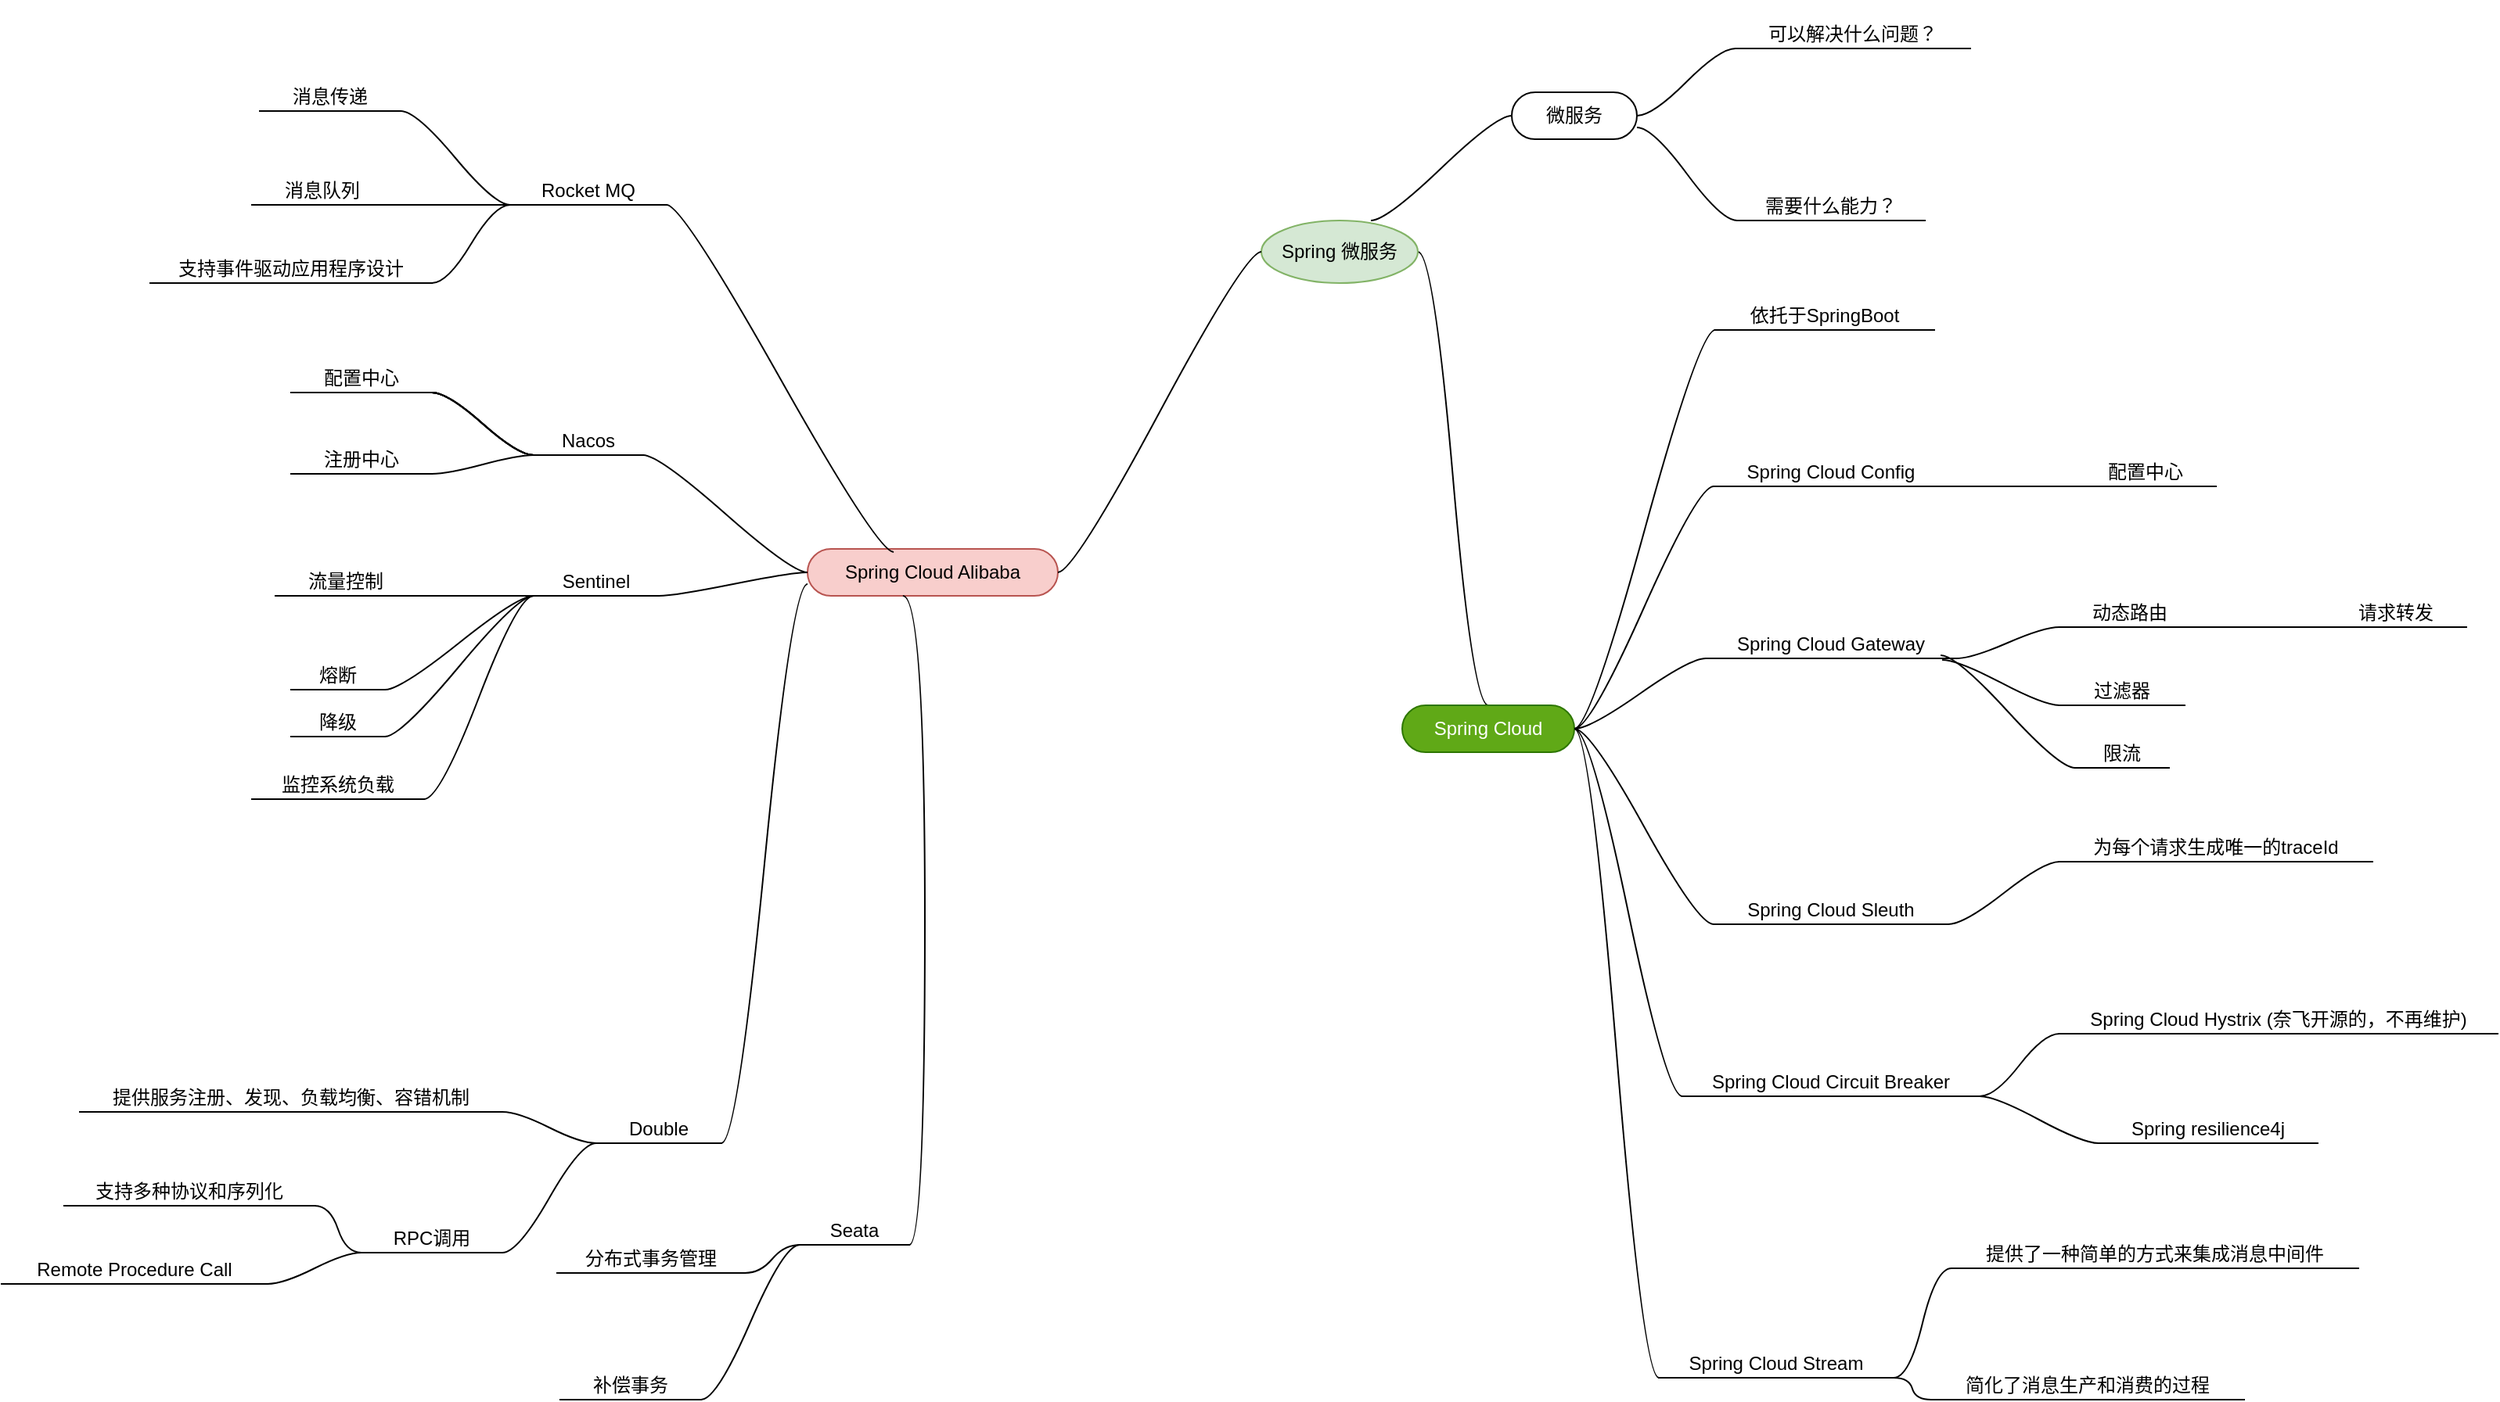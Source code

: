 <mxfile border="50" scale="3" compressed="false" locked="false" version="24.7.7">
  <diagram name="Blank" id="YmL12bMKpDGza6XwsDPr">
    <mxGraphModel dx="2634" dy="1180" grid="1" gridSize="10" guides="1" tooltips="1" connect="1" arrows="1" fold="1" page="0" pageScale="1" pageWidth="827" pageHeight="1169" background="none" math="1" shadow="0">
      <root>
        <mxCell id="X5NqExCQtvZxIxQ7pmgY-0" />
        <mxCell id="1" parent="X5NqExCQtvZxIxQ7pmgY-0" />
        <mxCell id="QuqLu52hexchTlI0sAiY-224" style="edgeStyle=entityRelationEdgeStyle;rounded=0;orthogonalLoop=1;jettySize=auto;html=1;startArrow=none;endArrow=none;segment=10;curved=1;sourcePerimeterSpacing=0;targetPerimeterSpacing=0;entryX=0.5;entryY=0;entryDx=0;entryDy=0;" edge="1" parent="1" source="QuqLu52hexchTlI0sAiY-86" target="QuqLu52hexchTlI0sAiY-193">
          <mxGeometry relative="1" as="geometry" />
        </mxCell>
        <mxCell id="QuqLu52hexchTlI0sAiY-86" value="Spring 微服务" style="ellipse;whiteSpace=wrap;html=1;align=center;newEdgeStyle={&quot;edgeStyle&quot;:&quot;entityRelationEdgeStyle&quot;,&quot;startArrow&quot;:&quot;none&quot;,&quot;endArrow&quot;:&quot;none&quot;,&quot;segment&quot;:10,&quot;curved&quot;:1,&quot;sourcePerimeterSpacing&quot;:0,&quot;targetPerimeterSpacing&quot;:0};treeFolding=1;treeMoving=1;fillColor=#d5e8d4;strokeColor=#82b366;" vertex="1" parent="1">
          <mxGeometry x="-110" y="-40" width="100" height="40" as="geometry" />
        </mxCell>
        <mxCell id="QuqLu52hexchTlI0sAiY-99" value="微服务" style="whiteSpace=wrap;html=1;rounded=1;arcSize=50;align=center;verticalAlign=middle;strokeWidth=1;autosize=1;spacing=4;treeFolding=1;treeMoving=1;newEdgeStyle={&quot;edgeStyle&quot;:&quot;entityRelationEdgeStyle&quot;,&quot;startArrow&quot;:&quot;none&quot;,&quot;endArrow&quot;:&quot;none&quot;,&quot;segment&quot;:10,&quot;curved&quot;:1,&quot;sourcePerimeterSpacing&quot;:0,&quot;targetPerimeterSpacing&quot;:0};" vertex="1" parent="1">
          <mxGeometry x="50" y="-122" width="80" height="30" as="geometry" />
        </mxCell>
        <mxCell id="QuqLu52hexchTlI0sAiY-100" value="" style="edgeStyle=entityRelationEdgeStyle;startArrow=none;endArrow=none;segment=10;curved=1;sourcePerimeterSpacing=0;targetPerimeterSpacing=0;rounded=0;exitX=0.7;exitY=0;exitDx=0;exitDy=0;exitPerimeter=0;" edge="1" target="QuqLu52hexchTlI0sAiY-99" parent="1" source="QuqLu52hexchTlI0sAiY-86">
          <mxGeometry relative="1" as="geometry">
            <mxPoint x="10" y="-80" as="sourcePoint" />
          </mxGeometry>
        </mxCell>
        <mxCell id="QuqLu52hexchTlI0sAiY-101" value="可以解决什么问题？" style="whiteSpace=wrap;html=1;shape=partialRectangle;top=0;left=0;bottom=1;right=0;points=[[0,1],[1,1]];fillColor=none;align=center;verticalAlign=bottom;routingCenterY=0.5;snapToPoint=1;recursiveResize=0;autosize=1;treeFolding=1;treeMoving=1;newEdgeStyle={&quot;edgeStyle&quot;:&quot;entityRelationEdgeStyle&quot;,&quot;startArrow&quot;:&quot;none&quot;,&quot;endArrow&quot;:&quot;none&quot;,&quot;segment&quot;:10,&quot;curved&quot;:1,&quot;sourcePerimeterSpacing&quot;:0,&quot;targetPerimeterSpacing&quot;:0};" vertex="1" parent="1">
          <mxGeometry x="193" y="-180" width="150" height="30" as="geometry" />
        </mxCell>
        <mxCell id="QuqLu52hexchTlI0sAiY-102" value="" style="edgeStyle=entityRelationEdgeStyle;startArrow=none;endArrow=none;segment=10;curved=1;sourcePerimeterSpacing=0;targetPerimeterSpacing=0;rounded=0;" edge="1" target="QuqLu52hexchTlI0sAiY-101" parent="1" source="QuqLu52hexchTlI0sAiY-99">
          <mxGeometry relative="1" as="geometry">
            <mxPoint x="150" y="-130" as="sourcePoint" />
          </mxGeometry>
        </mxCell>
        <mxCell id="QuqLu52hexchTlI0sAiY-133" value="需要什么能力？" style="whiteSpace=wrap;html=1;shape=partialRectangle;top=0;left=0;bottom=1;right=0;points=[[0,1],[1,1]];fillColor=none;align=center;verticalAlign=bottom;routingCenterY=0.5;snapToPoint=1;recursiveResize=0;autosize=1;treeFolding=1;treeMoving=1;newEdgeStyle={&quot;edgeStyle&quot;:&quot;entityRelationEdgeStyle&quot;,&quot;startArrow&quot;:&quot;none&quot;,&quot;endArrow&quot;:&quot;none&quot;,&quot;segment&quot;:10,&quot;curved&quot;:1,&quot;sourcePerimeterSpacing&quot;:0,&quot;targetPerimeterSpacing&quot;:0};" vertex="1" parent="1">
          <mxGeometry x="194" y="-70" width="120" height="30" as="geometry" />
        </mxCell>
        <mxCell id="QuqLu52hexchTlI0sAiY-134" value="" style="edgeStyle=entityRelationEdgeStyle;startArrow=none;endArrow=none;segment=10;curved=1;sourcePerimeterSpacing=0;targetPerimeterSpacing=0;rounded=0;exitX=1;exitY=0.75;exitDx=0;exitDy=0;" edge="1" target="QuqLu52hexchTlI0sAiY-133" parent="1" source="QuqLu52hexchTlI0sAiY-99">
          <mxGeometry relative="1" as="geometry">
            <mxPoint x="150" y="-20" as="sourcePoint" />
          </mxGeometry>
        </mxCell>
        <mxCell id="QuqLu52hexchTlI0sAiY-135" value="Spring Cloud Alibaba" style="whiteSpace=wrap;html=1;rounded=1;arcSize=50;align=center;verticalAlign=middle;strokeWidth=1;autosize=1;spacing=4;treeFolding=1;treeMoving=1;newEdgeStyle={&quot;edgeStyle&quot;:&quot;entityRelationEdgeStyle&quot;,&quot;startArrow&quot;:&quot;none&quot;,&quot;endArrow&quot;:&quot;none&quot;,&quot;segment&quot;:10,&quot;curved&quot;:1,&quot;sourcePerimeterSpacing&quot;:0,&quot;targetPerimeterSpacing&quot;:0};fillColor=#f8cecc;strokeColor=#b85450;" vertex="1" parent="1">
          <mxGeometry x="-400" y="170" width="160" height="30" as="geometry" />
        </mxCell>
        <mxCell id="QuqLu52hexchTlI0sAiY-136" value="" style="edgeStyle=entityRelationEdgeStyle;startArrow=none;endArrow=none;segment=10;curved=1;sourcePerimeterSpacing=0;targetPerimeterSpacing=0;rounded=0;exitX=0;exitY=0.5;exitDx=0;exitDy=0;" edge="1" target="QuqLu52hexchTlI0sAiY-135" parent="1" source="QuqLu52hexchTlI0sAiY-86">
          <mxGeometry relative="1" as="geometry">
            <mxPoint x="-290" y="60" as="sourcePoint" />
          </mxGeometry>
        </mxCell>
        <mxCell id="QuqLu52hexchTlI0sAiY-146" value="" style="edgeStyle=entityRelationEdgeStyle;rounded=0;orthogonalLoop=1;jettySize=auto;html=1;startArrow=none;endArrow=none;segment=10;curved=1;sourcePerimeterSpacing=0;targetPerimeterSpacing=0;" edge="1" parent="1" source="QuqLu52hexchTlI0sAiY-137" target="QuqLu52hexchTlI0sAiY-145">
          <mxGeometry relative="1" as="geometry" />
        </mxCell>
        <mxCell id="QuqLu52hexchTlI0sAiY-147" value="" style="edgeStyle=entityRelationEdgeStyle;rounded=0;orthogonalLoop=1;jettySize=auto;html=1;startArrow=none;endArrow=none;segment=10;curved=1;sourcePerimeterSpacing=0;targetPerimeterSpacing=0;" edge="1" parent="1" source="QuqLu52hexchTlI0sAiY-137" target="QuqLu52hexchTlI0sAiY-145">
          <mxGeometry relative="1" as="geometry" />
        </mxCell>
        <mxCell id="QuqLu52hexchTlI0sAiY-150" value="" style="edgeStyle=entityRelationEdgeStyle;rounded=0;orthogonalLoop=1;jettySize=auto;html=1;startArrow=none;endArrow=none;segment=10;curved=1;sourcePerimeterSpacing=0;targetPerimeterSpacing=0;" edge="1" parent="1" source="QuqLu52hexchTlI0sAiY-137" target="QuqLu52hexchTlI0sAiY-145">
          <mxGeometry relative="1" as="geometry" />
        </mxCell>
        <mxCell id="QuqLu52hexchTlI0sAiY-151" value="" style="edgeStyle=entityRelationEdgeStyle;rounded=0;orthogonalLoop=1;jettySize=auto;html=1;startArrow=none;endArrow=none;segment=10;curved=1;sourcePerimeterSpacing=0;targetPerimeterSpacing=0;" edge="1" parent="1" source="QuqLu52hexchTlI0sAiY-137" target="QuqLu52hexchTlI0sAiY-145">
          <mxGeometry relative="1" as="geometry" />
        </mxCell>
        <mxCell id="QuqLu52hexchTlI0sAiY-152" value="" style="edgeStyle=entityRelationEdgeStyle;rounded=0;orthogonalLoop=1;jettySize=auto;html=1;startArrow=none;endArrow=none;segment=10;curved=1;sourcePerimeterSpacing=0;targetPerimeterSpacing=0;" edge="1" parent="1" source="QuqLu52hexchTlI0sAiY-137" target="QuqLu52hexchTlI0sAiY-145">
          <mxGeometry relative="1" as="geometry" />
        </mxCell>
        <mxCell id="QuqLu52hexchTlI0sAiY-137" value="Nacos" style="whiteSpace=wrap;html=1;shape=partialRectangle;top=0;left=0;bottom=1;right=0;points=[[0,1],[1,1]];fillColor=none;align=center;verticalAlign=bottom;routingCenterY=0.5;snapToPoint=1;recursiveResize=0;autosize=1;treeFolding=1;treeMoving=1;newEdgeStyle={&quot;edgeStyle&quot;:&quot;entityRelationEdgeStyle&quot;,&quot;startArrow&quot;:&quot;none&quot;,&quot;endArrow&quot;:&quot;none&quot;,&quot;segment&quot;:10,&quot;curved&quot;:1,&quot;sourcePerimeterSpacing&quot;:0,&quot;targetPerimeterSpacing&quot;:0};" vertex="1" parent="1">
          <mxGeometry x="-575" y="80" width="70" height="30" as="geometry" />
        </mxCell>
        <mxCell id="QuqLu52hexchTlI0sAiY-138" value="" style="edgeStyle=entityRelationEdgeStyle;startArrow=none;endArrow=none;segment=10;curved=1;sourcePerimeterSpacing=0;targetPerimeterSpacing=0;rounded=0;exitX=0;exitY=0.5;exitDx=0;exitDy=0;" edge="1" target="QuqLu52hexchTlI0sAiY-137" parent="1" source="QuqLu52hexchTlI0sAiY-135">
          <mxGeometry relative="1" as="geometry">
            <mxPoint x="-670" y="210" as="sourcePoint" />
          </mxGeometry>
        </mxCell>
        <mxCell id="QuqLu52hexchTlI0sAiY-158" value="" style="edgeStyle=entityRelationEdgeStyle;rounded=0;orthogonalLoop=1;jettySize=auto;html=1;startArrow=none;endArrow=none;segment=10;curved=1;sourcePerimeterSpacing=0;targetPerimeterSpacing=0;" edge="1" parent="1" source="QuqLu52hexchTlI0sAiY-141" target="QuqLu52hexchTlI0sAiY-157">
          <mxGeometry relative="1" as="geometry" />
        </mxCell>
        <mxCell id="QuqLu52hexchTlI0sAiY-160" value="" style="edgeStyle=entityRelationEdgeStyle;rounded=0;orthogonalLoop=1;jettySize=auto;html=1;startArrow=none;endArrow=none;segment=10;curved=1;sourcePerimeterSpacing=0;targetPerimeterSpacing=0;" edge="1" parent="1" source="QuqLu52hexchTlI0sAiY-141" target="QuqLu52hexchTlI0sAiY-159">
          <mxGeometry relative="1" as="geometry" />
        </mxCell>
        <mxCell id="QuqLu52hexchTlI0sAiY-162" value="" style="edgeStyle=entityRelationEdgeStyle;rounded=0;orthogonalLoop=1;jettySize=auto;html=1;startArrow=none;endArrow=none;segment=10;curved=1;sourcePerimeterSpacing=0;targetPerimeterSpacing=0;" edge="1" parent="1" source="QuqLu52hexchTlI0sAiY-141" target="QuqLu52hexchTlI0sAiY-161">
          <mxGeometry relative="1" as="geometry" />
        </mxCell>
        <mxCell id="QuqLu52hexchTlI0sAiY-164" value="" style="edgeStyle=entityRelationEdgeStyle;rounded=0;orthogonalLoop=1;jettySize=auto;html=1;startArrow=none;endArrow=none;segment=10;curved=1;sourcePerimeterSpacing=0;targetPerimeterSpacing=0;" edge="1" parent="1" source="QuqLu52hexchTlI0sAiY-141" target="QuqLu52hexchTlI0sAiY-163">
          <mxGeometry relative="1" as="geometry" />
        </mxCell>
        <mxCell id="QuqLu52hexchTlI0sAiY-141" value="Sentinel" style="whiteSpace=wrap;html=1;shape=partialRectangle;top=0;left=0;bottom=1;right=0;points=[[0,1],[1,1]];fillColor=none;align=center;verticalAlign=bottom;routingCenterY=0.5;snapToPoint=1;recursiveResize=0;autosize=1;treeFolding=1;treeMoving=1;newEdgeStyle={&quot;edgeStyle&quot;:&quot;entityRelationEdgeStyle&quot;,&quot;startArrow&quot;:&quot;none&quot;,&quot;endArrow&quot;:&quot;none&quot;,&quot;segment&quot;:10,&quot;curved&quot;:1,&quot;sourcePerimeterSpacing&quot;:0,&quot;targetPerimeterSpacing&quot;:0};" vertex="1" parent="1">
          <mxGeometry x="-575" y="170" width="80" height="30" as="geometry" />
        </mxCell>
        <mxCell id="QuqLu52hexchTlI0sAiY-142" value="" style="edgeStyle=entityRelationEdgeStyle;startArrow=none;endArrow=none;segment=10;curved=1;sourcePerimeterSpacing=0;targetPerimeterSpacing=0;rounded=0;exitX=0;exitY=0.5;exitDx=0;exitDy=0;" edge="1" target="QuqLu52hexchTlI0sAiY-141" parent="1" source="QuqLu52hexchTlI0sAiY-135">
          <mxGeometry relative="1" as="geometry">
            <mxPoint x="-615" y="220" as="sourcePoint" />
          </mxGeometry>
        </mxCell>
        <mxCell id="QuqLu52hexchTlI0sAiY-156" value="" style="edgeStyle=entityRelationEdgeStyle;rounded=0;orthogonalLoop=1;jettySize=auto;html=1;startArrow=none;endArrow=none;segment=10;curved=1;sourcePerimeterSpacing=0;targetPerimeterSpacing=0;exitX=0;exitY=1;exitDx=0;exitDy=0;" edge="1" parent="1" source="QuqLu52hexchTlI0sAiY-137" target="QuqLu52hexchTlI0sAiY-155">
          <mxGeometry relative="1" as="geometry" />
        </mxCell>
        <mxCell id="QuqLu52hexchTlI0sAiY-145" value="配置中心" style="whiteSpace=wrap;html=1;shape=partialRectangle;top=0;left=0;bottom=1;right=0;points=[[0,1],[1,1]];fillColor=none;align=center;verticalAlign=bottom;routingCenterY=0.5;snapToPoint=1;recursiveResize=0;autosize=1;treeFolding=1;treeMoving=1;newEdgeStyle={&quot;edgeStyle&quot;:&quot;entityRelationEdgeStyle&quot;,&quot;startArrow&quot;:&quot;none&quot;,&quot;endArrow&quot;:&quot;none&quot;,&quot;segment&quot;:10,&quot;curved&quot;:1,&quot;sourcePerimeterSpacing&quot;:0,&quot;targetPerimeterSpacing&quot;:0};" vertex="1" parent="1">
          <mxGeometry x="-730" y="40" width="90" height="30" as="geometry" />
        </mxCell>
        <mxCell id="QuqLu52hexchTlI0sAiY-155" value="注册中心" style="whiteSpace=wrap;html=1;shape=partialRectangle;top=0;left=0;bottom=1;right=0;points=[[0,1],[1,1]];fillColor=none;align=center;verticalAlign=bottom;routingCenterY=0.5;snapToPoint=1;recursiveResize=0;autosize=1;treeFolding=1;treeMoving=1;newEdgeStyle={&quot;edgeStyle&quot;:&quot;entityRelationEdgeStyle&quot;,&quot;startArrow&quot;:&quot;none&quot;,&quot;endArrow&quot;:&quot;none&quot;,&quot;segment&quot;:10,&quot;curved&quot;:1,&quot;sourcePerimeterSpacing&quot;:0,&quot;targetPerimeterSpacing&quot;:0};" vertex="1" parent="1">
          <mxGeometry x="-730" y="92" width="90" height="30" as="geometry" />
        </mxCell>
        <mxCell id="QuqLu52hexchTlI0sAiY-157" value="流量控制" style="whiteSpace=wrap;html=1;shape=partialRectangle;top=0;left=0;bottom=1;right=0;points=[[0,1],[1,1]];fillColor=none;align=center;verticalAlign=bottom;routingCenterY=0.5;snapToPoint=1;recursiveResize=0;autosize=1;treeFolding=1;treeMoving=1;newEdgeStyle={&quot;edgeStyle&quot;:&quot;entityRelationEdgeStyle&quot;,&quot;startArrow&quot;:&quot;none&quot;,&quot;endArrow&quot;:&quot;none&quot;,&quot;segment&quot;:10,&quot;curved&quot;:1,&quot;sourcePerimeterSpacing&quot;:0,&quot;targetPerimeterSpacing&quot;:0};" vertex="1" parent="1">
          <mxGeometry x="-740" y="170" width="90" height="30" as="geometry" />
        </mxCell>
        <mxCell id="QuqLu52hexchTlI0sAiY-159" value="熔断" style="whiteSpace=wrap;html=1;shape=partialRectangle;top=0;left=0;bottom=1;right=0;points=[[0,1],[1,1]];fillColor=none;align=center;verticalAlign=bottom;routingCenterY=0.5;snapToPoint=1;recursiveResize=0;autosize=1;treeFolding=1;treeMoving=1;newEdgeStyle={&quot;edgeStyle&quot;:&quot;entityRelationEdgeStyle&quot;,&quot;startArrow&quot;:&quot;none&quot;,&quot;endArrow&quot;:&quot;none&quot;,&quot;segment&quot;:10,&quot;curved&quot;:1,&quot;sourcePerimeterSpacing&quot;:0,&quot;targetPerimeterSpacing&quot;:0};" vertex="1" parent="1">
          <mxGeometry x="-730" y="230" width="60" height="30" as="geometry" />
        </mxCell>
        <mxCell id="QuqLu52hexchTlI0sAiY-161" value="降级" style="whiteSpace=wrap;html=1;shape=partialRectangle;top=0;left=0;bottom=1;right=0;points=[[0,1],[1,1]];fillColor=none;align=center;verticalAlign=bottom;routingCenterY=0.5;snapToPoint=1;recursiveResize=0;autosize=1;treeFolding=1;treeMoving=1;newEdgeStyle={&quot;edgeStyle&quot;:&quot;entityRelationEdgeStyle&quot;,&quot;startArrow&quot;:&quot;none&quot;,&quot;endArrow&quot;:&quot;none&quot;,&quot;segment&quot;:10,&quot;curved&quot;:1,&quot;sourcePerimeterSpacing&quot;:0,&quot;targetPerimeterSpacing&quot;:0};" vertex="1" parent="1">
          <mxGeometry x="-730" y="260" width="60" height="30" as="geometry" />
        </mxCell>
        <mxCell id="QuqLu52hexchTlI0sAiY-163" value="监控系统负载" style="whiteSpace=wrap;html=1;shape=partialRectangle;top=0;left=0;bottom=1;right=0;points=[[0,1],[1,1]];fillColor=none;align=center;verticalAlign=bottom;routingCenterY=0.5;snapToPoint=1;recursiveResize=0;autosize=1;treeFolding=1;treeMoving=1;newEdgeStyle={&quot;edgeStyle&quot;:&quot;entityRelationEdgeStyle&quot;,&quot;startArrow&quot;:&quot;none&quot;,&quot;endArrow&quot;:&quot;none&quot;,&quot;segment&quot;:10,&quot;curved&quot;:1,&quot;sourcePerimeterSpacing&quot;:0,&quot;targetPerimeterSpacing&quot;:0};" vertex="1" parent="1">
          <mxGeometry x="-755" y="300" width="110" height="30" as="geometry" />
        </mxCell>
        <mxCell id="QuqLu52hexchTlI0sAiY-168" value="" style="edgeStyle=entityRelationEdgeStyle;rounded=0;orthogonalLoop=1;jettySize=auto;html=1;startArrow=none;endArrow=none;segment=10;curved=1;sourcePerimeterSpacing=0;targetPerimeterSpacing=0;" edge="1" parent="1" source="QuqLu52hexchTlI0sAiY-165" target="QuqLu52hexchTlI0sAiY-167">
          <mxGeometry relative="1" as="geometry" />
        </mxCell>
        <mxCell id="QuqLu52hexchTlI0sAiY-174" value="" style="edgeStyle=entityRelationEdgeStyle;rounded=0;orthogonalLoop=1;jettySize=auto;html=1;startArrow=none;endArrow=none;segment=10;curved=1;sourcePerimeterSpacing=0;targetPerimeterSpacing=0;" edge="1" parent="1" source="QuqLu52hexchTlI0sAiY-165" target="QuqLu52hexchTlI0sAiY-173">
          <mxGeometry relative="1" as="geometry" />
        </mxCell>
        <mxCell id="QuqLu52hexchTlI0sAiY-165" value="Double" style="whiteSpace=wrap;html=1;shape=partialRectangle;top=0;left=0;bottom=1;right=0;points=[[0,1],[1,1]];fillColor=none;align=center;verticalAlign=bottom;routingCenterY=0.5;snapToPoint=1;recursiveResize=0;autosize=1;treeFolding=1;treeMoving=1;newEdgeStyle={&quot;edgeStyle&quot;:&quot;entityRelationEdgeStyle&quot;,&quot;startArrow&quot;:&quot;none&quot;,&quot;endArrow&quot;:&quot;none&quot;,&quot;segment&quot;:10,&quot;curved&quot;:1,&quot;sourcePerimeterSpacing&quot;:0,&quot;targetPerimeterSpacing&quot;:0};" vertex="1" parent="1">
          <mxGeometry x="-535" y="520" width="80" height="30" as="geometry" />
        </mxCell>
        <mxCell id="QuqLu52hexchTlI0sAiY-166" value="" style="edgeStyle=entityRelationEdgeStyle;startArrow=none;endArrow=none;segment=10;curved=1;sourcePerimeterSpacing=0;targetPerimeterSpacing=0;rounded=0;exitX=0;exitY=0.75;exitDx=0;exitDy=0;" edge="1" target="QuqLu52hexchTlI0sAiY-165" parent="1" source="QuqLu52hexchTlI0sAiY-135">
          <mxGeometry relative="1" as="geometry">
            <mxPoint x="-570" y="330" as="sourcePoint" />
          </mxGeometry>
        </mxCell>
        <mxCell id="QuqLu52hexchTlI0sAiY-170" value="" style="edgeStyle=entityRelationEdgeStyle;rounded=0;orthogonalLoop=1;jettySize=auto;html=1;startArrow=none;endArrow=none;segment=10;curved=1;sourcePerimeterSpacing=0;targetPerimeterSpacing=0;" edge="1" parent="1" source="QuqLu52hexchTlI0sAiY-167" target="QuqLu52hexchTlI0sAiY-169">
          <mxGeometry relative="1" as="geometry" />
        </mxCell>
        <mxCell id="QuqLu52hexchTlI0sAiY-172" value="" style="edgeStyle=entityRelationEdgeStyle;rounded=0;orthogonalLoop=1;jettySize=auto;html=1;startArrow=none;endArrow=none;segment=10;curved=1;sourcePerimeterSpacing=0;targetPerimeterSpacing=0;" edge="1" parent="1" source="QuqLu52hexchTlI0sAiY-167" target="QuqLu52hexchTlI0sAiY-171">
          <mxGeometry relative="1" as="geometry" />
        </mxCell>
        <mxCell id="QuqLu52hexchTlI0sAiY-167" value="RPC调用" style="whiteSpace=wrap;html=1;shape=partialRectangle;top=0;left=0;bottom=1;right=0;points=[[0,1],[1,1]];fillColor=none;align=center;verticalAlign=bottom;routingCenterY=0.5;snapToPoint=1;recursiveResize=0;autosize=1;treeFolding=1;treeMoving=1;newEdgeStyle={&quot;edgeStyle&quot;:&quot;entityRelationEdgeStyle&quot;,&quot;startArrow&quot;:&quot;none&quot;,&quot;endArrow&quot;:&quot;none&quot;,&quot;segment&quot;:10,&quot;curved&quot;:1,&quot;sourcePerimeterSpacing&quot;:0,&quot;targetPerimeterSpacing&quot;:0};" vertex="1" parent="1">
          <mxGeometry x="-685" y="590" width="90" height="30" as="geometry" />
        </mxCell>
        <mxCell id="QuqLu52hexchTlI0sAiY-169" value="支持多种协议和序列化" style="whiteSpace=wrap;html=1;shape=partialRectangle;top=0;left=0;bottom=1;right=0;points=[[0,1],[1,1]];fillColor=none;align=center;verticalAlign=bottom;routingCenterY=0.5;snapToPoint=1;recursiveResize=0;autosize=1;treeFolding=1;treeMoving=1;newEdgeStyle={&quot;edgeStyle&quot;:&quot;entityRelationEdgeStyle&quot;,&quot;startArrow&quot;:&quot;none&quot;,&quot;endArrow&quot;:&quot;none&quot;,&quot;segment&quot;:10,&quot;curved&quot;:1,&quot;sourcePerimeterSpacing&quot;:0,&quot;targetPerimeterSpacing&quot;:0};" vertex="1" parent="1">
          <mxGeometry x="-875" y="560" width="160" height="30" as="geometry" />
        </mxCell>
        <mxCell id="QuqLu52hexchTlI0sAiY-171" value="Remote Procedure Call" style="whiteSpace=wrap;html=1;shape=partialRectangle;top=0;left=0;bottom=1;right=0;points=[[0,1],[1,1]];fillColor=none;align=center;verticalAlign=bottom;routingCenterY=0.5;snapToPoint=1;recursiveResize=0;autosize=1;treeFolding=1;treeMoving=1;newEdgeStyle={&quot;edgeStyle&quot;:&quot;entityRelationEdgeStyle&quot;,&quot;startArrow&quot;:&quot;none&quot;,&quot;endArrow&quot;:&quot;none&quot;,&quot;segment&quot;:10,&quot;curved&quot;:1,&quot;sourcePerimeterSpacing&quot;:0,&quot;targetPerimeterSpacing&quot;:0};" vertex="1" parent="1">
          <mxGeometry x="-915" y="610" width="170" height="30" as="geometry" />
        </mxCell>
        <mxCell id="QuqLu52hexchTlI0sAiY-173" value="提供服务注册、发现、负载均衡、容错机制" style="whiteSpace=wrap;html=1;shape=partialRectangle;top=0;left=0;bottom=1;right=0;points=[[0,1],[1,1]];fillColor=none;align=center;verticalAlign=bottom;routingCenterY=0.5;snapToPoint=1;recursiveResize=0;autosize=1;treeFolding=1;treeMoving=1;newEdgeStyle={&quot;edgeStyle&quot;:&quot;entityRelationEdgeStyle&quot;,&quot;startArrow&quot;:&quot;none&quot;,&quot;endArrow&quot;:&quot;none&quot;,&quot;segment&quot;:10,&quot;curved&quot;:1,&quot;sourcePerimeterSpacing&quot;:0,&quot;targetPerimeterSpacing&quot;:0};" vertex="1" parent="1">
          <mxGeometry x="-865" y="500" width="270" height="30" as="geometry" />
        </mxCell>
        <mxCell id="QuqLu52hexchTlI0sAiY-178" value="" style="edgeStyle=entityRelationEdgeStyle;rounded=0;orthogonalLoop=1;jettySize=auto;html=1;startArrow=none;endArrow=none;segment=10;curved=1;sourcePerimeterSpacing=0;targetPerimeterSpacing=0;" edge="1" parent="1" source="QuqLu52hexchTlI0sAiY-175" target="QuqLu52hexchTlI0sAiY-177">
          <mxGeometry relative="1" as="geometry" />
        </mxCell>
        <mxCell id="QuqLu52hexchTlI0sAiY-180" value="" style="edgeStyle=entityRelationEdgeStyle;rounded=0;orthogonalLoop=1;jettySize=auto;html=1;startArrow=none;endArrow=none;segment=10;curved=1;sourcePerimeterSpacing=0;targetPerimeterSpacing=0;" edge="1" parent="1" source="QuqLu52hexchTlI0sAiY-175" target="QuqLu52hexchTlI0sAiY-179">
          <mxGeometry relative="1" as="geometry" />
        </mxCell>
        <mxCell id="QuqLu52hexchTlI0sAiY-175" value="Seata" style="whiteSpace=wrap;html=1;shape=partialRectangle;top=0;left=0;bottom=1;right=0;points=[[0,1],[1,1]];fillColor=none;align=center;verticalAlign=bottom;routingCenterY=0.5;snapToPoint=1;recursiveResize=0;autosize=1;treeFolding=1;treeMoving=1;newEdgeStyle={&quot;edgeStyle&quot;:&quot;entityRelationEdgeStyle&quot;,&quot;startArrow&quot;:&quot;none&quot;,&quot;endArrow&quot;:&quot;none&quot;,&quot;segment&quot;:10,&quot;curved&quot;:1,&quot;sourcePerimeterSpacing&quot;:0,&quot;targetPerimeterSpacing&quot;:0};" vertex="1" parent="1">
          <mxGeometry x="-405" y="585" width="70" height="30" as="geometry" />
        </mxCell>
        <mxCell id="QuqLu52hexchTlI0sAiY-176" value="" style="edgeStyle=entityRelationEdgeStyle;startArrow=none;endArrow=none;segment=10;curved=1;sourcePerimeterSpacing=0;targetPerimeterSpacing=0;rounded=0;exitX=0.381;exitY=1;exitDx=0;exitDy=0;exitPerimeter=0;" edge="1" target="QuqLu52hexchTlI0sAiY-175" parent="1" source="QuqLu52hexchTlI0sAiY-135">
          <mxGeometry relative="1" as="geometry">
            <mxPoint x="-450" y="635" as="sourcePoint" />
          </mxGeometry>
        </mxCell>
        <mxCell id="QuqLu52hexchTlI0sAiY-177" value="分布式事务管理" style="whiteSpace=wrap;html=1;shape=partialRectangle;top=0;left=0;bottom=1;right=0;points=[[0,1],[1,1]];fillColor=none;align=center;verticalAlign=bottom;routingCenterY=0.5;snapToPoint=1;recursiveResize=0;autosize=1;treeFolding=1;treeMoving=1;newEdgeStyle={&quot;edgeStyle&quot;:&quot;entityRelationEdgeStyle&quot;,&quot;startArrow&quot;:&quot;none&quot;,&quot;endArrow&quot;:&quot;none&quot;,&quot;segment&quot;:10,&quot;curved&quot;:1,&quot;sourcePerimeterSpacing&quot;:0,&quot;targetPerimeterSpacing&quot;:0};" vertex="1" parent="1">
          <mxGeometry x="-560" y="603" width="120" height="30" as="geometry" />
        </mxCell>
        <mxCell id="QuqLu52hexchTlI0sAiY-179" value="补偿事务" style="whiteSpace=wrap;html=1;shape=partialRectangle;top=0;left=0;bottom=1;right=0;points=[[0,1],[1,1]];fillColor=none;align=center;verticalAlign=bottom;routingCenterY=0.5;snapToPoint=1;recursiveResize=0;autosize=1;treeFolding=1;treeMoving=1;newEdgeStyle={&quot;edgeStyle&quot;:&quot;entityRelationEdgeStyle&quot;,&quot;startArrow&quot;:&quot;none&quot;,&quot;endArrow&quot;:&quot;none&quot;,&quot;segment&quot;:10,&quot;curved&quot;:1,&quot;sourcePerimeterSpacing&quot;:0,&quot;targetPerimeterSpacing&quot;:0};" vertex="1" parent="1">
          <mxGeometry x="-558" y="684" width="90" height="30" as="geometry" />
        </mxCell>
        <mxCell id="QuqLu52hexchTlI0sAiY-184" value="" style="edgeStyle=entityRelationEdgeStyle;rounded=0;orthogonalLoop=1;jettySize=auto;html=1;startArrow=none;endArrow=none;segment=10;curved=1;sourcePerimeterSpacing=0;targetPerimeterSpacing=0;" edge="1" parent="1" source="QuqLu52hexchTlI0sAiY-181" target="QuqLu52hexchTlI0sAiY-183">
          <mxGeometry relative="1" as="geometry" />
        </mxCell>
        <mxCell id="QuqLu52hexchTlI0sAiY-186" value="" style="edgeStyle=entityRelationEdgeStyle;rounded=0;orthogonalLoop=1;jettySize=auto;html=1;startArrow=none;endArrow=none;segment=10;curved=1;sourcePerimeterSpacing=0;targetPerimeterSpacing=0;" edge="1" parent="1" source="QuqLu52hexchTlI0sAiY-181" target="QuqLu52hexchTlI0sAiY-185">
          <mxGeometry relative="1" as="geometry" />
        </mxCell>
        <mxCell id="QuqLu52hexchTlI0sAiY-188" value="" style="edgeStyle=entityRelationEdgeStyle;rounded=0;orthogonalLoop=1;jettySize=auto;html=1;startArrow=none;endArrow=none;segment=10;curved=1;sourcePerimeterSpacing=0;targetPerimeterSpacing=0;" edge="1" parent="1" source="QuqLu52hexchTlI0sAiY-181" target="QuqLu52hexchTlI0sAiY-187">
          <mxGeometry relative="1" as="geometry" />
        </mxCell>
        <mxCell id="QuqLu52hexchTlI0sAiY-181" value="Rocket MQ" style="whiteSpace=wrap;html=1;shape=partialRectangle;top=0;left=0;bottom=1;right=0;points=[[0,1],[1,1]];fillColor=none;align=center;verticalAlign=bottom;routingCenterY=0.5;snapToPoint=1;recursiveResize=0;autosize=1;treeFolding=1;treeMoving=1;newEdgeStyle={&quot;edgeStyle&quot;:&quot;entityRelationEdgeStyle&quot;,&quot;startArrow&quot;:&quot;none&quot;,&quot;endArrow&quot;:&quot;none&quot;,&quot;segment&quot;:10,&quot;curved&quot;:1,&quot;sourcePerimeterSpacing&quot;:0,&quot;targetPerimeterSpacing&quot;:0};" vertex="1" parent="1">
          <mxGeometry x="-590" y="-80" width="100" height="30" as="geometry" />
        </mxCell>
        <mxCell id="QuqLu52hexchTlI0sAiY-182" value="" style="edgeStyle=entityRelationEdgeStyle;startArrow=none;endArrow=none;segment=10;curved=1;sourcePerimeterSpacing=0;targetPerimeterSpacing=0;rounded=0;exitX=0.344;exitY=0.067;exitDx=0;exitDy=0;exitPerimeter=0;" edge="1" target="QuqLu52hexchTlI0sAiY-181" parent="1" source="QuqLu52hexchTlI0sAiY-135">
          <mxGeometry relative="1" as="geometry">
            <mxPoint x="-620" y="-30" as="sourcePoint" />
          </mxGeometry>
        </mxCell>
        <mxCell id="QuqLu52hexchTlI0sAiY-183" value="消息传递" style="whiteSpace=wrap;html=1;shape=partialRectangle;top=0;left=0;bottom=1;right=0;points=[[0,1],[1,1]];fillColor=none;align=center;verticalAlign=bottom;routingCenterY=0.5;snapToPoint=1;recursiveResize=0;autosize=1;treeFolding=1;treeMoving=1;newEdgeStyle={&quot;edgeStyle&quot;:&quot;entityRelationEdgeStyle&quot;,&quot;startArrow&quot;:&quot;none&quot;,&quot;endArrow&quot;:&quot;none&quot;,&quot;segment&quot;:10,&quot;curved&quot;:1,&quot;sourcePerimeterSpacing&quot;:0,&quot;targetPerimeterSpacing&quot;:0};" vertex="1" parent="1">
          <mxGeometry x="-750" y="-140" width="90" height="30" as="geometry" />
        </mxCell>
        <mxCell id="QuqLu52hexchTlI0sAiY-185" value="消息队列" style="whiteSpace=wrap;html=1;shape=partialRectangle;top=0;left=0;bottom=1;right=0;points=[[0,1],[1,1]];fillColor=none;align=center;verticalAlign=bottom;routingCenterY=0.5;snapToPoint=1;recursiveResize=0;autosize=1;treeFolding=1;treeMoving=1;newEdgeStyle={&quot;edgeStyle&quot;:&quot;entityRelationEdgeStyle&quot;,&quot;startArrow&quot;:&quot;none&quot;,&quot;endArrow&quot;:&quot;none&quot;,&quot;segment&quot;:10,&quot;curved&quot;:1,&quot;sourcePerimeterSpacing&quot;:0,&quot;targetPerimeterSpacing&quot;:0};" vertex="1" parent="1">
          <mxGeometry x="-755" y="-80" width="90" height="30" as="geometry" />
        </mxCell>
        <mxCell id="QuqLu52hexchTlI0sAiY-187" value="支持事件驱动应用程序设计" style="whiteSpace=wrap;html=1;shape=partialRectangle;top=0;left=0;bottom=1;right=0;points=[[0,1],[1,1]];fillColor=none;align=center;verticalAlign=bottom;routingCenterY=0.5;snapToPoint=1;recursiveResize=0;autosize=1;treeFolding=1;treeMoving=1;newEdgeStyle={&quot;edgeStyle&quot;:&quot;entityRelationEdgeStyle&quot;,&quot;startArrow&quot;:&quot;none&quot;,&quot;endArrow&quot;:&quot;none&quot;,&quot;segment&quot;:10,&quot;curved&quot;:1,&quot;sourcePerimeterSpacing&quot;:0,&quot;targetPerimeterSpacing&quot;:0};" vertex="1" parent="1">
          <mxGeometry x="-820" y="-30" width="180" height="30" as="geometry" />
        </mxCell>
        <mxCell id="QuqLu52hexchTlI0sAiY-193" value="Spring Cloud" style="whiteSpace=wrap;html=1;rounded=1;arcSize=50;align=center;verticalAlign=middle;strokeWidth=1;autosize=1;spacing=4;treeFolding=1;treeMoving=1;newEdgeStyle={&quot;edgeStyle&quot;:&quot;entityRelationEdgeStyle&quot;,&quot;startArrow&quot;:&quot;none&quot;,&quot;endArrow&quot;:&quot;none&quot;,&quot;segment&quot;:10,&quot;curved&quot;:1,&quot;sourcePerimeterSpacing&quot;:0,&quot;targetPerimeterSpacing&quot;:0};fillColor=#60a917;fontColor=#ffffff;strokeColor=#2D7600;" vertex="1" parent="1">
          <mxGeometry x="-20" y="270" width="110" height="30" as="geometry" />
        </mxCell>
        <mxCell id="QuqLu52hexchTlI0sAiY-200" value="" style="edgeStyle=entityRelationEdgeStyle;rounded=0;orthogonalLoop=1;jettySize=auto;html=1;startArrow=none;endArrow=none;segment=10;curved=1;sourcePerimeterSpacing=0;targetPerimeterSpacing=0;exitX=1;exitY=0.5;exitDx=0;exitDy=0;" edge="1" parent="1" source="QuqLu52hexchTlI0sAiY-193" target="QuqLu52hexchTlI0sAiY-199">
          <mxGeometry relative="1" as="geometry" />
        </mxCell>
        <mxCell id="QuqLu52hexchTlI0sAiY-195" value="依托于SpringBoot" style="whiteSpace=wrap;html=1;shape=partialRectangle;top=0;left=0;bottom=1;right=0;points=[[0,1],[1,1]];fillColor=none;align=center;verticalAlign=bottom;routingCenterY=0.5;snapToPoint=1;recursiveResize=0;autosize=1;treeFolding=1;treeMoving=1;newEdgeStyle={&quot;edgeStyle&quot;:&quot;entityRelationEdgeStyle&quot;,&quot;startArrow&quot;:&quot;none&quot;,&quot;endArrow&quot;:&quot;none&quot;,&quot;segment&quot;:10,&quot;curved&quot;:1,&quot;sourcePerimeterSpacing&quot;:0,&quot;targetPerimeterSpacing&quot;:0};" vertex="1" parent="1">
          <mxGeometry x="180" width="140" height="30" as="geometry" />
        </mxCell>
        <mxCell id="QuqLu52hexchTlI0sAiY-196" value="" style="edgeStyle=entityRelationEdgeStyle;startArrow=none;endArrow=none;segment=10;curved=1;sourcePerimeterSpacing=0;targetPerimeterSpacing=0;rounded=0;exitX=1;exitY=0.5;exitDx=0;exitDy=0;" edge="1" target="QuqLu52hexchTlI0sAiY-195" parent="1" source="QuqLu52hexchTlI0sAiY-193">
          <mxGeometry relative="1" as="geometry">
            <mxPoint x="170" y="50" as="sourcePoint" />
          </mxGeometry>
        </mxCell>
        <mxCell id="QuqLu52hexchTlI0sAiY-202" value="" style="edgeStyle=entityRelationEdgeStyle;rounded=0;orthogonalLoop=1;jettySize=auto;html=1;startArrow=none;endArrow=none;segment=10;curved=1;sourcePerimeterSpacing=0;targetPerimeterSpacing=0;" edge="1" parent="1" source="QuqLu52hexchTlI0sAiY-199" target="QuqLu52hexchTlI0sAiY-201">
          <mxGeometry relative="1" as="geometry" />
        </mxCell>
        <mxCell id="QuqLu52hexchTlI0sAiY-204" value="" style="edgeStyle=entityRelationEdgeStyle;rounded=0;orthogonalLoop=1;jettySize=auto;html=1;startArrow=none;endArrow=none;segment=10;curved=1;sourcePerimeterSpacing=0;targetPerimeterSpacing=0;" edge="1" parent="1" source="QuqLu52hexchTlI0sAiY-193" target="QuqLu52hexchTlI0sAiY-203">
          <mxGeometry relative="1" as="geometry" />
        </mxCell>
        <mxCell id="QuqLu52hexchTlI0sAiY-199" value="Spring Cloud Config" style="whiteSpace=wrap;html=1;shape=partialRectangle;top=0;left=0;bottom=1;right=0;points=[[0,1],[1,1]];fillColor=none;align=center;verticalAlign=bottom;routingCenterY=0.5;snapToPoint=1;recursiveResize=0;autosize=1;treeFolding=1;treeMoving=1;newEdgeStyle={&quot;edgeStyle&quot;:&quot;entityRelationEdgeStyle&quot;,&quot;startArrow&quot;:&quot;none&quot;,&quot;endArrow&quot;:&quot;none&quot;,&quot;segment&quot;:10,&quot;curved&quot;:1,&quot;sourcePerimeterSpacing&quot;:0,&quot;targetPerimeterSpacing&quot;:0};" vertex="1" parent="1">
          <mxGeometry x="179" y="100" width="150" height="30" as="geometry" />
        </mxCell>
        <mxCell id="QuqLu52hexchTlI0sAiY-201" value="配置中心" style="whiteSpace=wrap;html=1;shape=partialRectangle;top=0;left=0;bottom=1;right=0;points=[[0,1],[1,1]];fillColor=none;align=center;verticalAlign=bottom;routingCenterY=0.5;snapToPoint=1;recursiveResize=0;autosize=1;treeFolding=1;treeMoving=1;newEdgeStyle={&quot;edgeStyle&quot;:&quot;entityRelationEdgeStyle&quot;,&quot;startArrow&quot;:&quot;none&quot;,&quot;endArrow&quot;:&quot;none&quot;,&quot;segment&quot;:10,&quot;curved&quot;:1,&quot;sourcePerimeterSpacing&quot;:0,&quot;targetPerimeterSpacing&quot;:0};" vertex="1" parent="1">
          <mxGeometry x="410" y="100" width="90" height="30" as="geometry" />
        </mxCell>
        <mxCell id="QuqLu52hexchTlI0sAiY-206" value="" style="edgeStyle=entityRelationEdgeStyle;rounded=0;orthogonalLoop=1;jettySize=auto;html=1;startArrow=none;endArrow=none;segment=10;curved=1;sourcePerimeterSpacing=0;targetPerimeterSpacing=0;exitX=1;exitY=0.5;exitDx=0;exitDy=0;" edge="1" parent="1" source="QuqLu52hexchTlI0sAiY-193" target="QuqLu52hexchTlI0sAiY-205">
          <mxGeometry relative="1" as="geometry" />
        </mxCell>
        <mxCell id="QuqLu52hexchTlI0sAiY-208" value="" style="edgeStyle=entityRelationEdgeStyle;rounded=0;orthogonalLoop=1;jettySize=auto;html=1;startArrow=none;endArrow=none;segment=10;curved=1;sourcePerimeterSpacing=0;targetPerimeterSpacing=0;" edge="1" parent="1" source="QuqLu52hexchTlI0sAiY-203" target="QuqLu52hexchTlI0sAiY-207">
          <mxGeometry relative="1" as="geometry" />
        </mxCell>
        <mxCell id="QuqLu52hexchTlI0sAiY-203" value="Spring Cloud Gateway" style="whiteSpace=wrap;html=1;shape=partialRectangle;top=0;left=0;bottom=1;right=0;points=[[0,1],[1,1]];fillColor=none;align=center;verticalAlign=bottom;routingCenterY=0.5;snapToPoint=1;recursiveResize=0;autosize=1;treeFolding=1;treeMoving=1;newEdgeStyle={&quot;edgeStyle&quot;:&quot;entityRelationEdgeStyle&quot;,&quot;startArrow&quot;:&quot;none&quot;,&quot;endArrow&quot;:&quot;none&quot;,&quot;segment&quot;:10,&quot;curved&quot;:1,&quot;sourcePerimeterSpacing&quot;:0,&quot;targetPerimeterSpacing&quot;:0};" vertex="1" parent="1">
          <mxGeometry x="174" y="210" width="160" height="30" as="geometry" />
        </mxCell>
        <mxCell id="QuqLu52hexchTlI0sAiY-217" value="" style="edgeStyle=entityRelationEdgeStyle;rounded=0;orthogonalLoop=1;jettySize=auto;html=1;startArrow=none;endArrow=none;segment=10;curved=1;sourcePerimeterSpacing=0;targetPerimeterSpacing=0;" edge="1" parent="1" source="QuqLu52hexchTlI0sAiY-205" target="QuqLu52hexchTlI0sAiY-216">
          <mxGeometry relative="1" as="geometry" />
        </mxCell>
        <mxCell id="QuqLu52hexchTlI0sAiY-219" value="" style="edgeStyle=entityRelationEdgeStyle;rounded=0;orthogonalLoop=1;jettySize=auto;html=1;startArrow=none;endArrow=none;segment=10;curved=1;sourcePerimeterSpacing=0;targetPerimeterSpacing=0;" edge="1" parent="1" source="QuqLu52hexchTlI0sAiY-193" target="QuqLu52hexchTlI0sAiY-218">
          <mxGeometry relative="1" as="geometry">
            <mxPoint x="150" y="70" as="sourcePoint" />
            <Array as="points">
              <mxPoint x="100" y="100" />
              <mxPoint x="80" y="80" />
            </Array>
          </mxGeometry>
        </mxCell>
        <mxCell id="QuqLu52hexchTlI0sAiY-205" value="Spring Cloud Sleuth" style="whiteSpace=wrap;html=1;shape=partialRectangle;top=0;left=0;bottom=1;right=0;points=[[0,1],[1,1]];fillColor=none;align=center;verticalAlign=bottom;routingCenterY=0.5;snapToPoint=1;recursiveResize=0;autosize=1;treeFolding=1;treeMoving=1;newEdgeStyle={&quot;edgeStyle&quot;:&quot;entityRelationEdgeStyle&quot;,&quot;startArrow&quot;:&quot;none&quot;,&quot;endArrow&quot;:&quot;none&quot;,&quot;segment&quot;:10,&quot;curved&quot;:1,&quot;sourcePerimeterSpacing&quot;:0,&quot;targetPerimeterSpacing&quot;:0};" vertex="1" parent="1">
          <mxGeometry x="179" y="380" width="150" height="30" as="geometry" />
        </mxCell>
        <mxCell id="QuqLu52hexchTlI0sAiY-210" value="" style="edgeStyle=entityRelationEdgeStyle;rounded=0;orthogonalLoop=1;jettySize=auto;html=1;startArrow=none;endArrow=none;segment=10;curved=1;sourcePerimeterSpacing=0;targetPerimeterSpacing=0;exitX=0.944;exitY=1.033;exitDx=0;exitDy=0;exitPerimeter=0;" edge="1" parent="1" source="QuqLu52hexchTlI0sAiY-203" target="QuqLu52hexchTlI0sAiY-209">
          <mxGeometry relative="1" as="geometry" />
        </mxCell>
        <mxCell id="QuqLu52hexchTlI0sAiY-214" value="" style="edgeStyle=entityRelationEdgeStyle;rounded=0;orthogonalLoop=1;jettySize=auto;html=1;startArrow=none;endArrow=none;segment=10;curved=1;sourcePerimeterSpacing=0;targetPerimeterSpacing=0;" edge="1" parent="1" source="QuqLu52hexchTlI0sAiY-207" target="QuqLu52hexchTlI0sAiY-213">
          <mxGeometry relative="1" as="geometry" />
        </mxCell>
        <mxCell id="QuqLu52hexchTlI0sAiY-207" value="动态路由" style="whiteSpace=wrap;html=1;shape=partialRectangle;top=0;left=0;bottom=1;right=0;points=[[0,1],[1,1]];fillColor=none;align=center;verticalAlign=bottom;routingCenterY=0.5;snapToPoint=1;recursiveResize=0;autosize=1;treeFolding=1;treeMoving=1;newEdgeStyle={&quot;edgeStyle&quot;:&quot;entityRelationEdgeStyle&quot;,&quot;startArrow&quot;:&quot;none&quot;,&quot;endArrow&quot;:&quot;none&quot;,&quot;segment&quot;:10,&quot;curved&quot;:1,&quot;sourcePerimeterSpacing&quot;:0,&quot;targetPerimeterSpacing&quot;:0};" vertex="1" parent="1">
          <mxGeometry x="400" y="190" width="90" height="30" as="geometry" />
        </mxCell>
        <mxCell id="QuqLu52hexchTlI0sAiY-212" value="" style="edgeStyle=entityRelationEdgeStyle;rounded=0;orthogonalLoop=1;jettySize=auto;html=1;startArrow=none;endArrow=none;segment=10;curved=1;sourcePerimeterSpacing=0;targetPerimeterSpacing=0;exitX=0.938;exitY=0.933;exitDx=0;exitDy=0;exitPerimeter=0;" edge="1" parent="1" source="QuqLu52hexchTlI0sAiY-203" target="QuqLu52hexchTlI0sAiY-211">
          <mxGeometry relative="1" as="geometry" />
        </mxCell>
        <mxCell id="QuqLu52hexchTlI0sAiY-209" value="过滤器" style="whiteSpace=wrap;html=1;shape=partialRectangle;top=0;left=0;bottom=1;right=0;points=[[0,1],[1,1]];fillColor=none;align=center;verticalAlign=bottom;routingCenterY=0.5;snapToPoint=1;recursiveResize=0;autosize=1;treeFolding=1;treeMoving=1;newEdgeStyle={&quot;edgeStyle&quot;:&quot;entityRelationEdgeStyle&quot;,&quot;startArrow&quot;:&quot;none&quot;,&quot;endArrow&quot;:&quot;none&quot;,&quot;segment&quot;:10,&quot;curved&quot;:1,&quot;sourcePerimeterSpacing&quot;:0,&quot;targetPerimeterSpacing&quot;:0};" vertex="1" parent="1">
          <mxGeometry x="400" y="240" width="80" height="30" as="geometry" />
        </mxCell>
        <mxCell id="QuqLu52hexchTlI0sAiY-211" value="限流" style="whiteSpace=wrap;html=1;shape=partialRectangle;top=0;left=0;bottom=1;right=0;points=[[0,1],[1,1]];fillColor=none;align=center;verticalAlign=bottom;routingCenterY=0.5;snapToPoint=1;recursiveResize=0;autosize=1;treeFolding=1;treeMoving=1;newEdgeStyle={&quot;edgeStyle&quot;:&quot;entityRelationEdgeStyle&quot;,&quot;startArrow&quot;:&quot;none&quot;,&quot;endArrow&quot;:&quot;none&quot;,&quot;segment&quot;:10,&quot;curved&quot;:1,&quot;sourcePerimeterSpacing&quot;:0,&quot;targetPerimeterSpacing&quot;:0};" vertex="1" parent="1">
          <mxGeometry x="410" y="280" width="60" height="30" as="geometry" />
        </mxCell>
        <mxCell id="QuqLu52hexchTlI0sAiY-213" value="请求转发" style="whiteSpace=wrap;html=1;shape=partialRectangle;top=0;left=0;bottom=1;right=0;points=[[0,1],[1,1]];fillColor=none;align=center;verticalAlign=bottom;routingCenterY=0.5;snapToPoint=1;recursiveResize=0;autosize=1;treeFolding=1;treeMoving=1;newEdgeStyle={&quot;edgeStyle&quot;:&quot;entityRelationEdgeStyle&quot;,&quot;startArrow&quot;:&quot;none&quot;,&quot;endArrow&quot;:&quot;none&quot;,&quot;segment&quot;:10,&quot;curved&quot;:1,&quot;sourcePerimeterSpacing&quot;:0,&quot;targetPerimeterSpacing&quot;:0};" vertex="1" parent="1">
          <mxGeometry x="570" y="190" width="90" height="30" as="geometry" />
        </mxCell>
        <mxCell id="QuqLu52hexchTlI0sAiY-216" value="为每个请求生成唯一的traceId" style="whiteSpace=wrap;html=1;shape=partialRectangle;top=0;left=0;bottom=1;right=0;points=[[0,1],[1,1]];fillColor=none;align=center;verticalAlign=bottom;routingCenterY=0.5;snapToPoint=1;recursiveResize=0;autosize=1;treeFolding=1;treeMoving=1;newEdgeStyle={&quot;edgeStyle&quot;:&quot;entityRelationEdgeStyle&quot;,&quot;startArrow&quot;:&quot;none&quot;,&quot;endArrow&quot;:&quot;none&quot;,&quot;segment&quot;:10,&quot;curved&quot;:1,&quot;sourcePerimeterSpacing&quot;:0,&quot;targetPerimeterSpacing&quot;:0};" vertex="1" parent="1">
          <mxGeometry x="400" y="340" width="200" height="30" as="geometry" />
        </mxCell>
        <mxCell id="QuqLu52hexchTlI0sAiY-221" value="" style="edgeStyle=entityRelationEdgeStyle;rounded=0;orthogonalLoop=1;jettySize=auto;html=1;startArrow=none;endArrow=none;segment=10;curved=1;sourcePerimeterSpacing=0;targetPerimeterSpacing=0;" edge="1" parent="1" source="QuqLu52hexchTlI0sAiY-218" target="QuqLu52hexchTlI0sAiY-220">
          <mxGeometry relative="1" as="geometry" />
        </mxCell>
        <mxCell id="QuqLu52hexchTlI0sAiY-223" value="" style="edgeStyle=entityRelationEdgeStyle;rounded=0;orthogonalLoop=1;jettySize=auto;html=1;startArrow=none;endArrow=none;segment=10;curved=1;sourcePerimeterSpacing=0;targetPerimeterSpacing=0;" edge="1" parent="1" source="QuqLu52hexchTlI0sAiY-218" target="QuqLu52hexchTlI0sAiY-222">
          <mxGeometry relative="1" as="geometry" />
        </mxCell>
        <mxCell id="QuqLu52hexchTlI0sAiY-226" value="" style="edgeStyle=entityRelationEdgeStyle;rounded=0;orthogonalLoop=1;jettySize=auto;html=1;startArrow=none;endArrow=none;segment=10;curved=1;sourcePerimeterSpacing=0;targetPerimeterSpacing=0;" edge="1" parent="1" source="QuqLu52hexchTlI0sAiY-193" target="QuqLu52hexchTlI0sAiY-225">
          <mxGeometry relative="1" as="geometry" />
        </mxCell>
        <mxCell id="QuqLu52hexchTlI0sAiY-218" value="Spring Cloud Circuit Breaker" style="whiteSpace=wrap;html=1;shape=partialRectangle;top=0;left=0;bottom=1;right=0;points=[[0,1],[1,1]];fillColor=none;align=center;verticalAlign=bottom;routingCenterY=0.5;snapToPoint=1;recursiveResize=0;autosize=1;treeFolding=1;treeMoving=1;newEdgeStyle={&quot;edgeStyle&quot;:&quot;entityRelationEdgeStyle&quot;,&quot;startArrow&quot;:&quot;none&quot;,&quot;endArrow&quot;:&quot;none&quot;,&quot;segment&quot;:10,&quot;curved&quot;:1,&quot;sourcePerimeterSpacing&quot;:0,&quot;targetPerimeterSpacing&quot;:0};" vertex="1" parent="1">
          <mxGeometry x="159" y="490" width="190" height="30" as="geometry" />
        </mxCell>
        <mxCell id="QuqLu52hexchTlI0sAiY-220" value="Spring Cloud Hystrix (奈飞开源的，不再维护)" style="whiteSpace=wrap;html=1;shape=partialRectangle;top=0;left=0;bottom=1;right=0;points=[[0,1],[1,1]];fillColor=none;align=center;verticalAlign=bottom;routingCenterY=0.5;snapToPoint=1;recursiveResize=0;autosize=1;treeFolding=1;treeMoving=1;newEdgeStyle={&quot;edgeStyle&quot;:&quot;entityRelationEdgeStyle&quot;,&quot;startArrow&quot;:&quot;none&quot;,&quot;endArrow&quot;:&quot;none&quot;,&quot;segment&quot;:10,&quot;curved&quot;:1,&quot;sourcePerimeterSpacing&quot;:0,&quot;targetPerimeterSpacing&quot;:0};" vertex="1" parent="1">
          <mxGeometry x="400" y="450" width="280" height="30" as="geometry" />
        </mxCell>
        <mxCell id="QuqLu52hexchTlI0sAiY-222" value="Spring resilience4j" style="whiteSpace=wrap;html=1;shape=partialRectangle;top=0;left=0;bottom=1;right=0;points=[[0,1],[1,1]];fillColor=none;align=center;verticalAlign=bottom;routingCenterY=0.5;snapToPoint=1;recursiveResize=0;autosize=1;treeFolding=1;treeMoving=1;newEdgeStyle={&quot;edgeStyle&quot;:&quot;entityRelationEdgeStyle&quot;,&quot;startArrow&quot;:&quot;none&quot;,&quot;endArrow&quot;:&quot;none&quot;,&quot;segment&quot;:10,&quot;curved&quot;:1,&quot;sourcePerimeterSpacing&quot;:0,&quot;targetPerimeterSpacing&quot;:0};" vertex="1" parent="1">
          <mxGeometry x="425" y="520" width="140" height="30" as="geometry" />
        </mxCell>
        <mxCell id="QuqLu52hexchTlI0sAiY-228" value="" style="edgeStyle=entityRelationEdgeStyle;rounded=0;orthogonalLoop=1;jettySize=auto;html=1;startArrow=none;endArrow=none;segment=10;curved=1;sourcePerimeterSpacing=0;targetPerimeterSpacing=0;" edge="1" parent="1" source="QuqLu52hexchTlI0sAiY-225" target="QuqLu52hexchTlI0sAiY-227">
          <mxGeometry relative="1" as="geometry" />
        </mxCell>
        <mxCell id="QuqLu52hexchTlI0sAiY-232" value="" style="edgeStyle=entityRelationEdgeStyle;rounded=0;orthogonalLoop=1;jettySize=auto;html=1;startArrow=none;endArrow=none;segment=10;curved=1;sourcePerimeterSpacing=0;targetPerimeterSpacing=0;" edge="1" parent="1" source="QuqLu52hexchTlI0sAiY-225" target="QuqLu52hexchTlI0sAiY-231">
          <mxGeometry relative="1" as="geometry" />
        </mxCell>
        <mxCell id="QuqLu52hexchTlI0sAiY-225" value="Spring Cloud Stream" style="whiteSpace=wrap;html=1;shape=partialRectangle;top=0;left=0;bottom=1;right=0;points=[[0,1],[1,1]];fillColor=none;align=center;verticalAlign=bottom;routingCenterY=0.5;snapToPoint=1;recursiveResize=0;autosize=1;treeFolding=1;treeMoving=1;newEdgeStyle={&quot;edgeStyle&quot;:&quot;entityRelationEdgeStyle&quot;,&quot;startArrow&quot;:&quot;none&quot;,&quot;endArrow&quot;:&quot;none&quot;,&quot;segment&quot;:10,&quot;curved&quot;:1,&quot;sourcePerimeterSpacing&quot;:0,&quot;targetPerimeterSpacing&quot;:0};" vertex="1" parent="1">
          <mxGeometry x="144" y="670" width="150" height="30" as="geometry" />
        </mxCell>
        <mxCell id="QuqLu52hexchTlI0sAiY-227" value="提供了一种简单的方式来集成消息中间件" style="whiteSpace=wrap;html=1;shape=partialRectangle;top=0;left=0;bottom=1;right=0;points=[[0,1],[1,1]];fillColor=none;align=center;verticalAlign=bottom;routingCenterY=0.5;snapToPoint=1;recursiveResize=0;autosize=1;treeFolding=1;treeMoving=1;newEdgeStyle={&quot;edgeStyle&quot;:&quot;entityRelationEdgeStyle&quot;,&quot;startArrow&quot;:&quot;none&quot;,&quot;endArrow&quot;:&quot;none&quot;,&quot;segment&quot;:10,&quot;curved&quot;:1,&quot;sourcePerimeterSpacing&quot;:0,&quot;targetPerimeterSpacing&quot;:0};" vertex="1" parent="1">
          <mxGeometry x="331" y="600" width="260" height="30" as="geometry" />
        </mxCell>
        <mxCell id="QuqLu52hexchTlI0sAiY-231" value="简化了消息生产和消费的过程" style="whiteSpace=wrap;html=1;shape=partialRectangle;top=0;left=0;bottom=1;right=0;points=[[0,1],[1,1]];fillColor=none;align=center;verticalAlign=bottom;routingCenterY=0.5;snapToPoint=1;recursiveResize=0;autosize=1;treeFolding=1;treeMoving=1;newEdgeStyle={&quot;edgeStyle&quot;:&quot;entityRelationEdgeStyle&quot;,&quot;startArrow&quot;:&quot;none&quot;,&quot;endArrow&quot;:&quot;none&quot;,&quot;segment&quot;:10,&quot;curved&quot;:1,&quot;sourcePerimeterSpacing&quot;:0,&quot;targetPerimeterSpacing&quot;:0};" vertex="1" parent="1">
          <mxGeometry x="318" y="684" width="200" height="30" as="geometry" />
        </mxCell>
      </root>
    </mxGraphModel>
  </diagram>
</mxfile>
